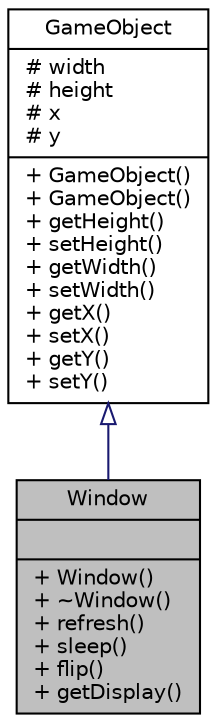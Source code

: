 digraph "Window"
{
  edge [fontname="Helvetica",fontsize="10",labelfontname="Helvetica",labelfontsize="10"];
  node [fontname="Helvetica",fontsize="10",shape=record];
  Node0 [label="{Window\n||+ Window()\l+ ~Window()\l+ refresh()\l+ sleep()\l+ flip()\l+ getDisplay()\l}",height=0.2,width=0.4,color="black", fillcolor="grey75", style="filled", fontcolor="black"];
  Node1 -> Node0 [dir="back",color="midnightblue",fontsize="10",style="solid",arrowtail="onormal"];
  Node1 [label="{GameObject\n|# width\l# height\l# x\l# y\l|+ GameObject()\l+ GameObject()\l+ getHeight()\l+ setHeight()\l+ getWidth()\l+ setWidth()\l+ getX()\l+ setX()\l+ getY()\l+ setY()\l}",height=0.2,width=0.4,color="black", fillcolor="white", style="filled",URL="$class_game_object.html"];
}

